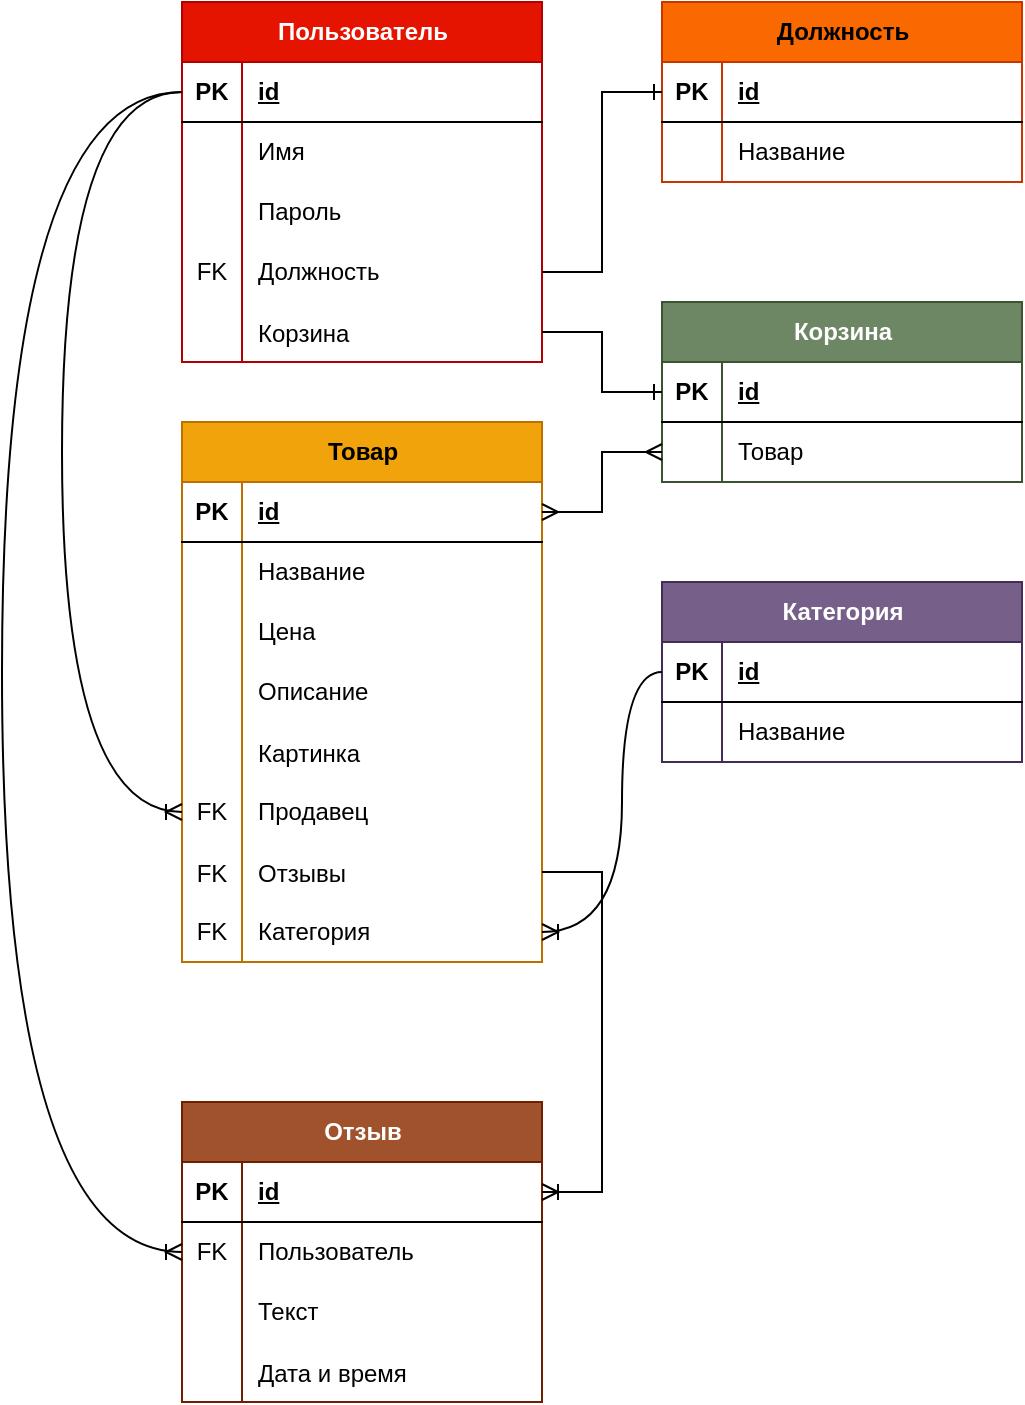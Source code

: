 <mxfile version="24.0.6" type="github" pages="2">
  <diagram name="Страница — 1" id="0Ec1-RhtK1PouYUEVvEI">
    <mxGraphModel dx="1434" dy="793" grid="1" gridSize="10" guides="1" tooltips="1" connect="1" arrows="1" fold="1" page="1" pageScale="1" pageWidth="827" pageHeight="1169" math="0" shadow="0">
      <root>
        <mxCell id="0" />
        <mxCell id="1" parent="0" />
        <mxCell id="UDX4mG8PKWBa9OGEMW1d-1" value="Пользователь" style="shape=table;startSize=30;container=1;collapsible=1;childLayout=tableLayout;fixedRows=1;rowLines=0;fontStyle=1;align=center;resizeLast=1;html=1;fillColor=#e51400;fontColor=#ffffff;strokeColor=#B20000;" vertex="1" parent="1">
          <mxGeometry x="120" y="110" width="180" height="180" as="geometry" />
        </mxCell>
        <mxCell id="UDX4mG8PKWBa9OGEMW1d-2" value="" style="shape=tableRow;horizontal=0;startSize=0;swimlaneHead=0;swimlaneBody=0;fillColor=none;collapsible=0;dropTarget=0;points=[[0,0.5],[1,0.5]];portConstraint=eastwest;top=0;left=0;right=0;bottom=1;" vertex="1" parent="UDX4mG8PKWBa9OGEMW1d-1">
          <mxGeometry y="30" width="180" height="30" as="geometry" />
        </mxCell>
        <mxCell id="UDX4mG8PKWBa9OGEMW1d-3" value="PK" style="shape=partialRectangle;connectable=0;fillColor=none;top=0;left=0;bottom=0;right=0;fontStyle=1;overflow=hidden;whiteSpace=wrap;html=1;" vertex="1" parent="UDX4mG8PKWBa9OGEMW1d-2">
          <mxGeometry width="30" height="30" as="geometry">
            <mxRectangle width="30" height="30" as="alternateBounds" />
          </mxGeometry>
        </mxCell>
        <mxCell id="UDX4mG8PKWBa9OGEMW1d-4" value="id" style="shape=partialRectangle;connectable=0;fillColor=none;top=0;left=0;bottom=0;right=0;align=left;spacingLeft=6;fontStyle=5;overflow=hidden;whiteSpace=wrap;html=1;" vertex="1" parent="UDX4mG8PKWBa9OGEMW1d-2">
          <mxGeometry x="30" width="150" height="30" as="geometry">
            <mxRectangle width="150" height="30" as="alternateBounds" />
          </mxGeometry>
        </mxCell>
        <mxCell id="UDX4mG8PKWBa9OGEMW1d-8" value="" style="shape=tableRow;horizontal=0;startSize=0;swimlaneHead=0;swimlaneBody=0;fillColor=none;collapsible=0;dropTarget=0;points=[[0,0.5],[1,0.5]];portConstraint=eastwest;top=0;left=0;right=0;bottom=0;" vertex="1" parent="UDX4mG8PKWBa9OGEMW1d-1">
          <mxGeometry y="60" width="180" height="30" as="geometry" />
        </mxCell>
        <mxCell id="UDX4mG8PKWBa9OGEMW1d-9" value="" style="shape=partialRectangle;connectable=0;fillColor=none;top=0;left=0;bottom=0;right=0;editable=1;overflow=hidden;whiteSpace=wrap;html=1;" vertex="1" parent="UDX4mG8PKWBa9OGEMW1d-8">
          <mxGeometry width="30" height="30" as="geometry">
            <mxRectangle width="30" height="30" as="alternateBounds" />
          </mxGeometry>
        </mxCell>
        <mxCell id="UDX4mG8PKWBa9OGEMW1d-10" value="Имя" style="shape=partialRectangle;connectable=0;fillColor=none;top=0;left=0;bottom=0;right=0;align=left;spacingLeft=6;overflow=hidden;whiteSpace=wrap;html=1;" vertex="1" parent="UDX4mG8PKWBa9OGEMW1d-8">
          <mxGeometry x="30" width="150" height="30" as="geometry">
            <mxRectangle width="150" height="30" as="alternateBounds" />
          </mxGeometry>
        </mxCell>
        <mxCell id="UDX4mG8PKWBa9OGEMW1d-11" value="" style="shape=tableRow;horizontal=0;startSize=0;swimlaneHead=0;swimlaneBody=0;fillColor=none;collapsible=0;dropTarget=0;points=[[0,0.5],[1,0.5]];portConstraint=eastwest;top=0;left=0;right=0;bottom=0;" vertex="1" parent="UDX4mG8PKWBa9OGEMW1d-1">
          <mxGeometry y="90" width="180" height="30" as="geometry" />
        </mxCell>
        <mxCell id="UDX4mG8PKWBa9OGEMW1d-12" value="" style="shape=partialRectangle;connectable=0;fillColor=none;top=0;left=0;bottom=0;right=0;editable=1;overflow=hidden;whiteSpace=wrap;html=1;" vertex="1" parent="UDX4mG8PKWBa9OGEMW1d-11">
          <mxGeometry width="30" height="30" as="geometry">
            <mxRectangle width="30" height="30" as="alternateBounds" />
          </mxGeometry>
        </mxCell>
        <mxCell id="UDX4mG8PKWBa9OGEMW1d-13" value="Пароль" style="shape=partialRectangle;connectable=0;fillColor=none;top=0;left=0;bottom=0;right=0;align=left;spacingLeft=6;overflow=hidden;whiteSpace=wrap;html=1;" vertex="1" parent="UDX4mG8PKWBa9OGEMW1d-11">
          <mxGeometry x="30" width="150" height="30" as="geometry">
            <mxRectangle width="150" height="30" as="alternateBounds" />
          </mxGeometry>
        </mxCell>
        <mxCell id="UDX4mG8PKWBa9OGEMW1d-62" value="" style="shape=tableRow;horizontal=0;startSize=0;swimlaneHead=0;swimlaneBody=0;fillColor=none;collapsible=0;dropTarget=0;points=[[0,0.5],[1,0.5]];portConstraint=eastwest;top=0;left=0;right=0;bottom=0;" vertex="1" parent="UDX4mG8PKWBa9OGEMW1d-1">
          <mxGeometry y="120" width="180" height="30" as="geometry" />
        </mxCell>
        <mxCell id="UDX4mG8PKWBa9OGEMW1d-63" value="FK" style="shape=partialRectangle;connectable=0;fillColor=none;top=0;left=0;bottom=0;right=0;fontStyle=0;overflow=hidden;whiteSpace=wrap;html=1;" vertex="1" parent="UDX4mG8PKWBa9OGEMW1d-62">
          <mxGeometry width="30" height="30" as="geometry">
            <mxRectangle width="30" height="30" as="alternateBounds" />
          </mxGeometry>
        </mxCell>
        <mxCell id="UDX4mG8PKWBa9OGEMW1d-64" value="Должность" style="shape=partialRectangle;connectable=0;fillColor=none;top=0;left=0;bottom=0;right=0;align=left;spacingLeft=6;fontStyle=0;overflow=hidden;whiteSpace=wrap;html=1;" vertex="1" parent="UDX4mG8PKWBa9OGEMW1d-62">
          <mxGeometry x="30" width="150" height="30" as="geometry">
            <mxRectangle width="150" height="30" as="alternateBounds" />
          </mxGeometry>
        </mxCell>
        <mxCell id="UDX4mG8PKWBa9OGEMW1d-92" value="" style="shape=tableRow;horizontal=0;startSize=0;swimlaneHead=0;swimlaneBody=0;fillColor=none;collapsible=0;dropTarget=0;points=[[0,0.5],[1,0.5]];portConstraint=eastwest;top=0;left=0;right=0;bottom=0;" vertex="1" parent="UDX4mG8PKWBa9OGEMW1d-1">
          <mxGeometry y="150" width="180" height="30" as="geometry" />
        </mxCell>
        <mxCell id="UDX4mG8PKWBa9OGEMW1d-93" value="" style="shape=partialRectangle;connectable=0;fillColor=none;top=0;left=0;bottom=0;right=0;editable=1;overflow=hidden;" vertex="1" parent="UDX4mG8PKWBa9OGEMW1d-92">
          <mxGeometry width="30" height="30" as="geometry">
            <mxRectangle width="30" height="30" as="alternateBounds" />
          </mxGeometry>
        </mxCell>
        <mxCell id="UDX4mG8PKWBa9OGEMW1d-94" value="Корзина" style="shape=partialRectangle;connectable=0;fillColor=none;top=0;left=0;bottom=0;right=0;align=left;spacingLeft=6;overflow=hidden;" vertex="1" parent="UDX4mG8PKWBa9OGEMW1d-92">
          <mxGeometry x="30" width="150" height="30" as="geometry">
            <mxRectangle width="150" height="30" as="alternateBounds" />
          </mxGeometry>
        </mxCell>
        <mxCell id="UDX4mG8PKWBa9OGEMW1d-14" value="Должность" style="shape=table;startSize=30;container=1;collapsible=1;childLayout=tableLayout;fixedRows=1;rowLines=0;fontStyle=1;align=center;resizeLast=1;html=1;fillColor=#fa6800;strokeColor=#C73500;fontColor=#000000;" vertex="1" parent="1">
          <mxGeometry x="360" y="110" width="180" height="90" as="geometry" />
        </mxCell>
        <mxCell id="UDX4mG8PKWBa9OGEMW1d-15" value="" style="shape=tableRow;horizontal=0;startSize=0;swimlaneHead=0;swimlaneBody=0;fillColor=none;collapsible=0;dropTarget=0;points=[[0,0.5],[1,0.5]];portConstraint=eastwest;top=0;left=0;right=0;bottom=1;" vertex="1" parent="UDX4mG8PKWBa9OGEMW1d-14">
          <mxGeometry y="30" width="180" height="30" as="geometry" />
        </mxCell>
        <mxCell id="UDX4mG8PKWBa9OGEMW1d-16" value="PK" style="shape=partialRectangle;connectable=0;fillColor=none;top=0;left=0;bottom=0;right=0;fontStyle=1;overflow=hidden;whiteSpace=wrap;html=1;" vertex="1" parent="UDX4mG8PKWBa9OGEMW1d-15">
          <mxGeometry width="30" height="30" as="geometry">
            <mxRectangle width="30" height="30" as="alternateBounds" />
          </mxGeometry>
        </mxCell>
        <mxCell id="UDX4mG8PKWBa9OGEMW1d-17" value="id" style="shape=partialRectangle;connectable=0;fillColor=none;top=0;left=0;bottom=0;right=0;align=left;spacingLeft=6;fontStyle=5;overflow=hidden;whiteSpace=wrap;html=1;" vertex="1" parent="UDX4mG8PKWBa9OGEMW1d-15">
          <mxGeometry x="30" width="150" height="30" as="geometry">
            <mxRectangle width="150" height="30" as="alternateBounds" />
          </mxGeometry>
        </mxCell>
        <mxCell id="UDX4mG8PKWBa9OGEMW1d-18" value="" style="shape=tableRow;horizontal=0;startSize=0;swimlaneHead=0;swimlaneBody=0;fillColor=none;collapsible=0;dropTarget=0;points=[[0,0.5],[1,0.5]];portConstraint=eastwest;top=0;left=0;right=0;bottom=0;" vertex="1" parent="UDX4mG8PKWBa9OGEMW1d-14">
          <mxGeometry y="60" width="180" height="30" as="geometry" />
        </mxCell>
        <mxCell id="UDX4mG8PKWBa9OGEMW1d-19" value="" style="shape=partialRectangle;connectable=0;fillColor=none;top=0;left=0;bottom=0;right=0;editable=1;overflow=hidden;whiteSpace=wrap;html=1;" vertex="1" parent="UDX4mG8PKWBa9OGEMW1d-18">
          <mxGeometry width="30" height="30" as="geometry">
            <mxRectangle width="30" height="30" as="alternateBounds" />
          </mxGeometry>
        </mxCell>
        <mxCell id="UDX4mG8PKWBa9OGEMW1d-20" value="Название" style="shape=partialRectangle;connectable=0;fillColor=none;top=0;left=0;bottom=0;right=0;align=left;spacingLeft=6;overflow=hidden;whiteSpace=wrap;html=1;" vertex="1" parent="UDX4mG8PKWBa9OGEMW1d-18">
          <mxGeometry x="30" width="150" height="30" as="geometry">
            <mxRectangle width="150" height="30" as="alternateBounds" />
          </mxGeometry>
        </mxCell>
        <mxCell id="UDX4mG8PKWBa9OGEMW1d-66" value="Корзина" style="shape=table;startSize=30;container=1;collapsible=1;childLayout=tableLayout;fixedRows=1;rowLines=0;fontStyle=1;align=center;resizeLast=1;html=1;fillColor=#6d8764;fontColor=#ffffff;strokeColor=#3A5431;" vertex="1" parent="1">
          <mxGeometry x="360" y="260" width="180" height="90" as="geometry" />
        </mxCell>
        <mxCell id="UDX4mG8PKWBa9OGEMW1d-67" value="" style="shape=tableRow;horizontal=0;startSize=0;swimlaneHead=0;swimlaneBody=0;fillColor=none;collapsible=0;dropTarget=0;points=[[0,0.5],[1,0.5]];portConstraint=eastwest;top=0;left=0;right=0;bottom=1;" vertex="1" parent="UDX4mG8PKWBa9OGEMW1d-66">
          <mxGeometry y="30" width="180" height="30" as="geometry" />
        </mxCell>
        <mxCell id="UDX4mG8PKWBa9OGEMW1d-68" value="PK" style="shape=partialRectangle;connectable=0;fillColor=none;top=0;left=0;bottom=0;right=0;fontStyle=1;overflow=hidden;whiteSpace=wrap;html=1;" vertex="1" parent="UDX4mG8PKWBa9OGEMW1d-67">
          <mxGeometry width="30" height="30" as="geometry">
            <mxRectangle width="30" height="30" as="alternateBounds" />
          </mxGeometry>
        </mxCell>
        <mxCell id="UDX4mG8PKWBa9OGEMW1d-69" value="id" style="shape=partialRectangle;connectable=0;fillColor=none;top=0;left=0;bottom=0;right=0;align=left;spacingLeft=6;fontStyle=5;overflow=hidden;whiteSpace=wrap;html=1;" vertex="1" parent="UDX4mG8PKWBa9OGEMW1d-67">
          <mxGeometry x="30" width="150" height="30" as="geometry">
            <mxRectangle width="150" height="30" as="alternateBounds" />
          </mxGeometry>
        </mxCell>
        <mxCell id="UDX4mG8PKWBa9OGEMW1d-70" value="" style="shape=tableRow;horizontal=0;startSize=0;swimlaneHead=0;swimlaneBody=0;fillColor=none;collapsible=0;dropTarget=0;points=[[0,0.5],[1,0.5]];portConstraint=eastwest;top=0;left=0;right=0;bottom=0;" vertex="1" parent="UDX4mG8PKWBa9OGEMW1d-66">
          <mxGeometry y="60" width="180" height="30" as="geometry" />
        </mxCell>
        <mxCell id="UDX4mG8PKWBa9OGEMW1d-71" value="" style="shape=partialRectangle;connectable=0;fillColor=none;top=0;left=0;bottom=0;right=0;editable=1;overflow=hidden;whiteSpace=wrap;html=1;" vertex="1" parent="UDX4mG8PKWBa9OGEMW1d-70">
          <mxGeometry width="30" height="30" as="geometry">
            <mxRectangle width="30" height="30" as="alternateBounds" />
          </mxGeometry>
        </mxCell>
        <mxCell id="UDX4mG8PKWBa9OGEMW1d-72" value="Товар" style="shape=partialRectangle;connectable=0;fillColor=none;top=0;left=0;bottom=0;right=0;align=left;spacingLeft=6;overflow=hidden;whiteSpace=wrap;html=1;" vertex="1" parent="UDX4mG8PKWBa9OGEMW1d-70">
          <mxGeometry x="30" width="150" height="30" as="geometry">
            <mxRectangle width="150" height="30" as="alternateBounds" />
          </mxGeometry>
        </mxCell>
        <mxCell id="UDX4mG8PKWBa9OGEMW1d-79" value="Товар" style="shape=table;startSize=30;container=1;collapsible=1;childLayout=tableLayout;fixedRows=1;rowLines=0;fontStyle=1;align=center;resizeLast=1;html=1;fillColor=#f0a30a;fontColor=#000000;strokeColor=#BD7000;" vertex="1" parent="1">
          <mxGeometry x="120" y="320" width="180" height="270" as="geometry" />
        </mxCell>
        <mxCell id="UDX4mG8PKWBa9OGEMW1d-80" value="" style="shape=tableRow;horizontal=0;startSize=0;swimlaneHead=0;swimlaneBody=0;fillColor=none;collapsible=0;dropTarget=0;points=[[0,0.5],[1,0.5]];portConstraint=eastwest;top=0;left=0;right=0;bottom=1;" vertex="1" parent="UDX4mG8PKWBa9OGEMW1d-79">
          <mxGeometry y="30" width="180" height="30" as="geometry" />
        </mxCell>
        <mxCell id="UDX4mG8PKWBa9OGEMW1d-81" value="PK" style="shape=partialRectangle;connectable=0;fillColor=none;top=0;left=0;bottom=0;right=0;fontStyle=1;overflow=hidden;whiteSpace=wrap;html=1;" vertex="1" parent="UDX4mG8PKWBa9OGEMW1d-80">
          <mxGeometry width="30" height="30" as="geometry">
            <mxRectangle width="30" height="30" as="alternateBounds" />
          </mxGeometry>
        </mxCell>
        <mxCell id="UDX4mG8PKWBa9OGEMW1d-82" value="id" style="shape=partialRectangle;connectable=0;fillColor=none;top=0;left=0;bottom=0;right=0;align=left;spacingLeft=6;fontStyle=5;overflow=hidden;whiteSpace=wrap;html=1;" vertex="1" parent="UDX4mG8PKWBa9OGEMW1d-80">
          <mxGeometry x="30" width="150" height="30" as="geometry">
            <mxRectangle width="150" height="30" as="alternateBounds" />
          </mxGeometry>
        </mxCell>
        <mxCell id="UDX4mG8PKWBa9OGEMW1d-83" value="" style="shape=tableRow;horizontal=0;startSize=0;swimlaneHead=0;swimlaneBody=0;fillColor=none;collapsible=0;dropTarget=0;points=[[0,0.5],[1,0.5]];portConstraint=eastwest;top=0;left=0;right=0;bottom=0;" vertex="1" parent="UDX4mG8PKWBa9OGEMW1d-79">
          <mxGeometry y="60" width="180" height="30" as="geometry" />
        </mxCell>
        <mxCell id="UDX4mG8PKWBa9OGEMW1d-84" value="" style="shape=partialRectangle;connectable=0;fillColor=none;top=0;left=0;bottom=0;right=0;editable=1;overflow=hidden;whiteSpace=wrap;html=1;" vertex="1" parent="UDX4mG8PKWBa9OGEMW1d-83">
          <mxGeometry width="30" height="30" as="geometry">
            <mxRectangle width="30" height="30" as="alternateBounds" />
          </mxGeometry>
        </mxCell>
        <mxCell id="UDX4mG8PKWBa9OGEMW1d-85" value="Название" style="shape=partialRectangle;connectable=0;fillColor=none;top=0;left=0;bottom=0;right=0;align=left;spacingLeft=6;overflow=hidden;whiteSpace=wrap;html=1;" vertex="1" parent="UDX4mG8PKWBa9OGEMW1d-83">
          <mxGeometry x="30" width="150" height="30" as="geometry">
            <mxRectangle width="150" height="30" as="alternateBounds" />
          </mxGeometry>
        </mxCell>
        <mxCell id="UDX4mG8PKWBa9OGEMW1d-86" value="" style="shape=tableRow;horizontal=0;startSize=0;swimlaneHead=0;swimlaneBody=0;fillColor=none;collapsible=0;dropTarget=0;points=[[0,0.5],[1,0.5]];portConstraint=eastwest;top=0;left=0;right=0;bottom=0;" vertex="1" parent="UDX4mG8PKWBa9OGEMW1d-79">
          <mxGeometry y="90" width="180" height="30" as="geometry" />
        </mxCell>
        <mxCell id="UDX4mG8PKWBa9OGEMW1d-87" value="" style="shape=partialRectangle;connectable=0;fillColor=none;top=0;left=0;bottom=0;right=0;editable=1;overflow=hidden;whiteSpace=wrap;html=1;" vertex="1" parent="UDX4mG8PKWBa9OGEMW1d-86">
          <mxGeometry width="30" height="30" as="geometry">
            <mxRectangle width="30" height="30" as="alternateBounds" />
          </mxGeometry>
        </mxCell>
        <mxCell id="UDX4mG8PKWBa9OGEMW1d-88" value="Цена" style="shape=partialRectangle;connectable=0;fillColor=none;top=0;left=0;bottom=0;right=0;align=left;spacingLeft=6;overflow=hidden;whiteSpace=wrap;html=1;" vertex="1" parent="UDX4mG8PKWBa9OGEMW1d-86">
          <mxGeometry x="30" width="150" height="30" as="geometry">
            <mxRectangle width="150" height="30" as="alternateBounds" />
          </mxGeometry>
        </mxCell>
        <mxCell id="UDX4mG8PKWBa9OGEMW1d-89" value="" style="shape=tableRow;horizontal=0;startSize=0;swimlaneHead=0;swimlaneBody=0;fillColor=none;collapsible=0;dropTarget=0;points=[[0,0.5],[1,0.5]];portConstraint=eastwest;top=0;left=0;right=0;bottom=0;" vertex="1" parent="UDX4mG8PKWBa9OGEMW1d-79">
          <mxGeometry y="120" width="180" height="30" as="geometry" />
        </mxCell>
        <mxCell id="UDX4mG8PKWBa9OGEMW1d-90" value="" style="shape=partialRectangle;connectable=0;fillColor=none;top=0;left=0;bottom=0;right=0;editable=1;overflow=hidden;whiteSpace=wrap;html=1;" vertex="1" parent="UDX4mG8PKWBa9OGEMW1d-89">
          <mxGeometry width="30" height="30" as="geometry">
            <mxRectangle width="30" height="30" as="alternateBounds" />
          </mxGeometry>
        </mxCell>
        <mxCell id="UDX4mG8PKWBa9OGEMW1d-91" value="Описание" style="shape=partialRectangle;connectable=0;fillColor=none;top=0;left=0;bottom=0;right=0;align=left;spacingLeft=6;overflow=hidden;whiteSpace=wrap;html=1;" vertex="1" parent="UDX4mG8PKWBa9OGEMW1d-89">
          <mxGeometry x="30" width="150" height="30" as="geometry">
            <mxRectangle width="150" height="30" as="alternateBounds" />
          </mxGeometry>
        </mxCell>
        <mxCell id="UDX4mG8PKWBa9OGEMW1d-128" value="" style="shape=tableRow;horizontal=0;startSize=0;swimlaneHead=0;swimlaneBody=0;fillColor=none;collapsible=0;dropTarget=0;points=[[0,0.5],[1,0.5]];portConstraint=eastwest;top=0;left=0;right=0;bottom=0;" vertex="1" parent="UDX4mG8PKWBa9OGEMW1d-79">
          <mxGeometry y="150" width="180" height="30" as="geometry" />
        </mxCell>
        <mxCell id="UDX4mG8PKWBa9OGEMW1d-129" value="" style="shape=partialRectangle;connectable=0;fillColor=none;top=0;left=0;bottom=0;right=0;editable=1;overflow=hidden;" vertex="1" parent="UDX4mG8PKWBa9OGEMW1d-128">
          <mxGeometry width="30" height="30" as="geometry">
            <mxRectangle width="30" height="30" as="alternateBounds" />
          </mxGeometry>
        </mxCell>
        <mxCell id="UDX4mG8PKWBa9OGEMW1d-130" value="Картинка" style="shape=partialRectangle;connectable=0;fillColor=none;top=0;left=0;bottom=0;right=0;align=left;spacingLeft=6;overflow=hidden;" vertex="1" parent="UDX4mG8PKWBa9OGEMW1d-128">
          <mxGeometry x="30" width="150" height="30" as="geometry">
            <mxRectangle width="150" height="30" as="alternateBounds" />
          </mxGeometry>
        </mxCell>
        <mxCell id="UDX4mG8PKWBa9OGEMW1d-97" value="" style="shape=tableRow;horizontal=0;startSize=0;swimlaneHead=0;swimlaneBody=0;fillColor=none;collapsible=0;dropTarget=0;points=[[0,0.5],[1,0.5]];portConstraint=eastwest;top=0;left=0;right=0;bottom=0;" vertex="1" parent="UDX4mG8PKWBa9OGEMW1d-79">
          <mxGeometry y="180" width="180" height="30" as="geometry" />
        </mxCell>
        <mxCell id="UDX4mG8PKWBa9OGEMW1d-98" value="FK" style="shape=partialRectangle;connectable=0;fillColor=none;top=0;left=0;bottom=0;right=0;fontStyle=0;overflow=hidden;whiteSpace=wrap;html=1;" vertex="1" parent="UDX4mG8PKWBa9OGEMW1d-97">
          <mxGeometry width="30" height="30" as="geometry">
            <mxRectangle width="30" height="30" as="alternateBounds" />
          </mxGeometry>
        </mxCell>
        <mxCell id="UDX4mG8PKWBa9OGEMW1d-99" value="Продавец" style="shape=partialRectangle;connectable=0;fillColor=none;top=0;left=0;bottom=0;right=0;align=left;spacingLeft=6;fontStyle=0;overflow=hidden;whiteSpace=wrap;html=1;" vertex="1" parent="UDX4mG8PKWBa9OGEMW1d-97">
          <mxGeometry x="30" width="150" height="30" as="geometry">
            <mxRectangle width="150" height="30" as="alternateBounds" />
          </mxGeometry>
        </mxCell>
        <mxCell id="UDX4mG8PKWBa9OGEMW1d-120" value="" style="shape=tableRow;horizontal=0;startSize=0;swimlaneHead=0;swimlaneBody=0;fillColor=none;collapsible=0;dropTarget=0;points=[[0,0.5],[1,0.5]];portConstraint=eastwest;top=0;left=0;right=0;bottom=0;" vertex="1" parent="UDX4mG8PKWBa9OGEMW1d-79">
          <mxGeometry y="210" width="180" height="30" as="geometry" />
        </mxCell>
        <mxCell id="UDX4mG8PKWBa9OGEMW1d-121" value="FK" style="shape=partialRectangle;connectable=0;fillColor=none;top=0;left=0;bottom=0;right=0;editable=1;overflow=hidden;" vertex="1" parent="UDX4mG8PKWBa9OGEMW1d-120">
          <mxGeometry width="30" height="30" as="geometry">
            <mxRectangle width="30" height="30" as="alternateBounds" />
          </mxGeometry>
        </mxCell>
        <mxCell id="UDX4mG8PKWBa9OGEMW1d-122" value="Отзывы" style="shape=partialRectangle;connectable=0;fillColor=none;top=0;left=0;bottom=0;right=0;align=left;spacingLeft=6;overflow=hidden;" vertex="1" parent="UDX4mG8PKWBa9OGEMW1d-120">
          <mxGeometry x="30" width="150" height="30" as="geometry">
            <mxRectangle width="150" height="30" as="alternateBounds" />
          </mxGeometry>
        </mxCell>
        <mxCell id="UDX4mG8PKWBa9OGEMW1d-131" value="" style="shape=tableRow;horizontal=0;startSize=0;swimlaneHead=0;swimlaneBody=0;fillColor=none;collapsible=0;dropTarget=0;points=[[0,0.5],[1,0.5]];portConstraint=eastwest;top=0;left=0;right=0;bottom=0;" vertex="1" parent="UDX4mG8PKWBa9OGEMW1d-79">
          <mxGeometry y="240" width="180" height="30" as="geometry" />
        </mxCell>
        <mxCell id="UDX4mG8PKWBa9OGEMW1d-132" value="FK" style="shape=partialRectangle;connectable=0;fillColor=none;top=0;left=0;bottom=0;right=0;fontStyle=0;overflow=hidden;whiteSpace=wrap;html=1;" vertex="1" parent="UDX4mG8PKWBa9OGEMW1d-131">
          <mxGeometry width="30" height="30" as="geometry">
            <mxRectangle width="30" height="30" as="alternateBounds" />
          </mxGeometry>
        </mxCell>
        <mxCell id="UDX4mG8PKWBa9OGEMW1d-133" value="Категория" style="shape=partialRectangle;connectable=0;fillColor=none;top=0;left=0;bottom=0;right=0;align=left;spacingLeft=6;fontStyle=0;overflow=hidden;whiteSpace=wrap;html=1;" vertex="1" parent="UDX4mG8PKWBa9OGEMW1d-131">
          <mxGeometry x="30" width="150" height="30" as="geometry">
            <mxRectangle width="150" height="30" as="alternateBounds" />
          </mxGeometry>
        </mxCell>
        <mxCell id="UDX4mG8PKWBa9OGEMW1d-95" value="" style="edgeStyle=entityRelationEdgeStyle;fontSize=12;html=1;endArrow=ERone;endFill=1;rounded=0;exitX=1;exitY=0.5;exitDx=0;exitDy=0;entryX=0;entryY=0.5;entryDx=0;entryDy=0;" edge="1" parent="1" source="UDX4mG8PKWBa9OGEMW1d-92" target="UDX4mG8PKWBa9OGEMW1d-67">
          <mxGeometry width="100" height="100" relative="1" as="geometry">
            <mxPoint x="360" y="460" as="sourcePoint" />
            <mxPoint x="460" y="360" as="targetPoint" />
          </mxGeometry>
        </mxCell>
        <mxCell id="UDX4mG8PKWBa9OGEMW1d-96" value="" style="edgeStyle=entityRelationEdgeStyle;fontSize=12;html=1;endArrow=ERmany;startArrow=ERmany;rounded=0;exitX=1;exitY=0.5;exitDx=0;exitDy=0;entryX=0;entryY=0.5;entryDx=0;entryDy=0;" edge="1" parent="1" source="UDX4mG8PKWBa9OGEMW1d-80" target="UDX4mG8PKWBa9OGEMW1d-70">
          <mxGeometry width="100" height="100" relative="1" as="geometry">
            <mxPoint x="360" y="460" as="sourcePoint" />
            <mxPoint x="460" y="360" as="targetPoint" />
          </mxGeometry>
        </mxCell>
        <mxCell id="UDX4mG8PKWBa9OGEMW1d-101" value="" style="edgeStyle=orthogonalEdgeStyle;fontSize=12;html=1;endArrow=ERoneToMany;rounded=0;exitX=0;exitY=0.5;exitDx=0;exitDy=0;curved=1;entryX=0;entryY=0.5;entryDx=0;entryDy=0;" edge="1" parent="1" source="UDX4mG8PKWBa9OGEMW1d-2" target="UDX4mG8PKWBa9OGEMW1d-97">
          <mxGeometry width="100" height="100" relative="1" as="geometry">
            <mxPoint x="90" y="200" as="sourcePoint" />
            <mxPoint x="60" y="480" as="targetPoint" />
            <Array as="points">
              <mxPoint x="60" y="155" />
              <mxPoint x="60" y="515" />
            </Array>
          </mxGeometry>
        </mxCell>
        <mxCell id="UDX4mG8PKWBa9OGEMW1d-106" value="" style="edgeStyle=entityRelationEdgeStyle;fontSize=12;html=1;endArrow=ERone;endFill=1;rounded=0;exitX=1;exitY=0.5;exitDx=0;exitDy=0;entryX=0;entryY=0.5;entryDx=0;entryDy=0;" edge="1" parent="1" source="UDX4mG8PKWBa9OGEMW1d-62" target="UDX4mG8PKWBa9OGEMW1d-15">
          <mxGeometry width="100" height="100" relative="1" as="geometry">
            <mxPoint x="360" y="460" as="sourcePoint" />
            <mxPoint x="460" y="360" as="targetPoint" />
          </mxGeometry>
        </mxCell>
        <mxCell id="UDX4mG8PKWBa9OGEMW1d-107" value="Отзыв" style="shape=table;startSize=30;container=1;collapsible=1;childLayout=tableLayout;fixedRows=1;rowLines=0;fontStyle=1;align=center;resizeLast=1;html=1;fillColor=#a0522d;fontColor=#ffffff;strokeColor=#6D1F00;" vertex="1" parent="1">
          <mxGeometry x="120" y="660" width="180" height="150" as="geometry" />
        </mxCell>
        <mxCell id="UDX4mG8PKWBa9OGEMW1d-108" value="" style="shape=tableRow;horizontal=0;startSize=0;swimlaneHead=0;swimlaneBody=0;fillColor=none;collapsible=0;dropTarget=0;points=[[0,0.5],[1,0.5]];portConstraint=eastwest;top=0;left=0;right=0;bottom=1;" vertex="1" parent="UDX4mG8PKWBa9OGEMW1d-107">
          <mxGeometry y="30" width="180" height="30" as="geometry" />
        </mxCell>
        <mxCell id="UDX4mG8PKWBa9OGEMW1d-109" value="PK" style="shape=partialRectangle;connectable=0;fillColor=none;top=0;left=0;bottom=0;right=0;fontStyle=1;overflow=hidden;whiteSpace=wrap;html=1;" vertex="1" parent="UDX4mG8PKWBa9OGEMW1d-108">
          <mxGeometry width="30" height="30" as="geometry">
            <mxRectangle width="30" height="30" as="alternateBounds" />
          </mxGeometry>
        </mxCell>
        <mxCell id="UDX4mG8PKWBa9OGEMW1d-110" value="id" style="shape=partialRectangle;connectable=0;fillColor=none;top=0;left=0;bottom=0;right=0;align=left;spacingLeft=6;fontStyle=5;overflow=hidden;whiteSpace=wrap;html=1;" vertex="1" parent="UDX4mG8PKWBa9OGEMW1d-108">
          <mxGeometry x="30" width="150" height="30" as="geometry">
            <mxRectangle width="150" height="30" as="alternateBounds" />
          </mxGeometry>
        </mxCell>
        <mxCell id="UDX4mG8PKWBa9OGEMW1d-111" value="" style="shape=tableRow;horizontal=0;startSize=0;swimlaneHead=0;swimlaneBody=0;fillColor=none;collapsible=0;dropTarget=0;points=[[0,0.5],[1,0.5]];portConstraint=eastwest;top=0;left=0;right=0;bottom=0;" vertex="1" parent="UDX4mG8PKWBa9OGEMW1d-107">
          <mxGeometry y="60" width="180" height="30" as="geometry" />
        </mxCell>
        <mxCell id="UDX4mG8PKWBa9OGEMW1d-112" value="FK" style="shape=partialRectangle;connectable=0;fillColor=none;top=0;left=0;bottom=0;right=0;editable=1;overflow=hidden;whiteSpace=wrap;html=1;" vertex="1" parent="UDX4mG8PKWBa9OGEMW1d-111">
          <mxGeometry width="30" height="30" as="geometry">
            <mxRectangle width="30" height="30" as="alternateBounds" />
          </mxGeometry>
        </mxCell>
        <mxCell id="UDX4mG8PKWBa9OGEMW1d-113" value="Пользователь" style="shape=partialRectangle;connectable=0;fillColor=none;top=0;left=0;bottom=0;right=0;align=left;spacingLeft=6;overflow=hidden;whiteSpace=wrap;html=1;" vertex="1" parent="UDX4mG8PKWBa9OGEMW1d-111">
          <mxGeometry x="30" width="150" height="30" as="geometry">
            <mxRectangle width="150" height="30" as="alternateBounds" />
          </mxGeometry>
        </mxCell>
        <mxCell id="UDX4mG8PKWBa9OGEMW1d-117" value="" style="shape=tableRow;horizontal=0;startSize=0;swimlaneHead=0;swimlaneBody=0;fillColor=none;collapsible=0;dropTarget=0;points=[[0,0.5],[1,0.5]];portConstraint=eastwest;top=0;left=0;right=0;bottom=0;" vertex="1" parent="UDX4mG8PKWBa9OGEMW1d-107">
          <mxGeometry y="90" width="180" height="30" as="geometry" />
        </mxCell>
        <mxCell id="UDX4mG8PKWBa9OGEMW1d-118" value="" style="shape=partialRectangle;connectable=0;fillColor=none;top=0;left=0;bottom=0;right=0;editable=1;overflow=hidden;whiteSpace=wrap;html=1;" vertex="1" parent="UDX4mG8PKWBa9OGEMW1d-117">
          <mxGeometry width="30" height="30" as="geometry">
            <mxRectangle width="30" height="30" as="alternateBounds" />
          </mxGeometry>
        </mxCell>
        <mxCell id="UDX4mG8PKWBa9OGEMW1d-119" value="Текст" style="shape=partialRectangle;connectable=0;fillColor=none;top=0;left=0;bottom=0;right=0;align=left;spacingLeft=6;overflow=hidden;whiteSpace=wrap;html=1;" vertex="1" parent="UDX4mG8PKWBa9OGEMW1d-117">
          <mxGeometry x="30" width="150" height="30" as="geometry">
            <mxRectangle width="150" height="30" as="alternateBounds" />
          </mxGeometry>
        </mxCell>
        <mxCell id="UDX4mG8PKWBa9OGEMW1d-123" value="" style="shape=tableRow;horizontal=0;startSize=0;swimlaneHead=0;swimlaneBody=0;fillColor=none;collapsible=0;dropTarget=0;points=[[0,0.5],[1,0.5]];portConstraint=eastwest;top=0;left=0;right=0;bottom=0;" vertex="1" parent="UDX4mG8PKWBa9OGEMW1d-107">
          <mxGeometry y="120" width="180" height="30" as="geometry" />
        </mxCell>
        <mxCell id="UDX4mG8PKWBa9OGEMW1d-124" value="" style="shape=partialRectangle;connectable=0;fillColor=none;top=0;left=0;bottom=0;right=0;editable=1;overflow=hidden;" vertex="1" parent="UDX4mG8PKWBa9OGEMW1d-123">
          <mxGeometry width="30" height="30" as="geometry">
            <mxRectangle width="30" height="30" as="alternateBounds" />
          </mxGeometry>
        </mxCell>
        <mxCell id="UDX4mG8PKWBa9OGEMW1d-125" value="Дата и время" style="shape=partialRectangle;connectable=0;fillColor=none;top=0;left=0;bottom=0;right=0;align=left;spacingLeft=6;overflow=hidden;" vertex="1" parent="UDX4mG8PKWBa9OGEMW1d-123">
          <mxGeometry x="30" width="150" height="30" as="geometry">
            <mxRectangle width="150" height="30" as="alternateBounds" />
          </mxGeometry>
        </mxCell>
        <mxCell id="UDX4mG8PKWBa9OGEMW1d-126" value="" style="edgeStyle=orthogonalEdgeStyle;fontSize=12;html=1;endArrow=ERoneToMany;rounded=0;exitX=0;exitY=0.5;exitDx=0;exitDy=0;curved=1;entryX=0;entryY=0.5;entryDx=0;entryDy=0;" edge="1" parent="1" source="UDX4mG8PKWBa9OGEMW1d-2" target="UDX4mG8PKWBa9OGEMW1d-111">
          <mxGeometry width="100" height="100" relative="1" as="geometry">
            <mxPoint x="240" y="440" as="sourcePoint" />
            <mxPoint x="100" y="700" as="targetPoint" />
            <Array as="points">
              <mxPoint x="30" y="155" />
              <mxPoint x="30" y="735" />
            </Array>
          </mxGeometry>
        </mxCell>
        <mxCell id="UDX4mG8PKWBa9OGEMW1d-127" value="" style="edgeStyle=entityRelationEdgeStyle;fontSize=12;html=1;endArrow=ERoneToMany;rounded=0;exitX=1;exitY=0.5;exitDx=0;exitDy=0;entryX=1;entryY=0.5;entryDx=0;entryDy=0;" edge="1" parent="1" source="UDX4mG8PKWBa9OGEMW1d-120" target="UDX4mG8PKWBa9OGEMW1d-108">
          <mxGeometry width="100" height="100" relative="1" as="geometry">
            <mxPoint x="300" y="600" as="sourcePoint" />
            <mxPoint x="350" y="570" as="targetPoint" />
            <Array as="points">
              <mxPoint x="480" y="650" />
              <mxPoint x="330" y="630" />
              <mxPoint x="410" y="630" />
              <mxPoint x="330" y="630" />
              <mxPoint x="330" y="630" />
            </Array>
          </mxGeometry>
        </mxCell>
        <mxCell id="UDX4mG8PKWBa9OGEMW1d-134" value="Категория" style="shape=table;startSize=30;container=1;collapsible=1;childLayout=tableLayout;fixedRows=1;rowLines=0;fontStyle=1;align=center;resizeLast=1;html=1;fillColor=#76608a;fontColor=#ffffff;strokeColor=#432D57;" vertex="1" parent="1">
          <mxGeometry x="360" y="400" width="180" height="90" as="geometry" />
        </mxCell>
        <mxCell id="UDX4mG8PKWBa9OGEMW1d-135" value="" style="shape=tableRow;horizontal=0;startSize=0;swimlaneHead=0;swimlaneBody=0;fillColor=none;collapsible=0;dropTarget=0;points=[[0,0.5],[1,0.5]];portConstraint=eastwest;top=0;left=0;right=0;bottom=1;" vertex="1" parent="UDX4mG8PKWBa9OGEMW1d-134">
          <mxGeometry y="30" width="180" height="30" as="geometry" />
        </mxCell>
        <mxCell id="UDX4mG8PKWBa9OGEMW1d-136" value="PK" style="shape=partialRectangle;connectable=0;fillColor=none;top=0;left=0;bottom=0;right=0;fontStyle=1;overflow=hidden;whiteSpace=wrap;html=1;" vertex="1" parent="UDX4mG8PKWBa9OGEMW1d-135">
          <mxGeometry width="30" height="30" as="geometry">
            <mxRectangle width="30" height="30" as="alternateBounds" />
          </mxGeometry>
        </mxCell>
        <mxCell id="UDX4mG8PKWBa9OGEMW1d-137" value="id" style="shape=partialRectangle;connectable=0;fillColor=none;top=0;left=0;bottom=0;right=0;align=left;spacingLeft=6;fontStyle=5;overflow=hidden;whiteSpace=wrap;html=1;" vertex="1" parent="UDX4mG8PKWBa9OGEMW1d-135">
          <mxGeometry x="30" width="150" height="30" as="geometry">
            <mxRectangle width="150" height="30" as="alternateBounds" />
          </mxGeometry>
        </mxCell>
        <mxCell id="UDX4mG8PKWBa9OGEMW1d-138" value="" style="shape=tableRow;horizontal=0;startSize=0;swimlaneHead=0;swimlaneBody=0;fillColor=none;collapsible=0;dropTarget=0;points=[[0,0.5],[1,0.5]];portConstraint=eastwest;top=0;left=0;right=0;bottom=0;" vertex="1" parent="UDX4mG8PKWBa9OGEMW1d-134">
          <mxGeometry y="60" width="180" height="30" as="geometry" />
        </mxCell>
        <mxCell id="UDX4mG8PKWBa9OGEMW1d-139" value="" style="shape=partialRectangle;connectable=0;fillColor=none;top=0;left=0;bottom=0;right=0;editable=1;overflow=hidden;whiteSpace=wrap;html=1;" vertex="1" parent="UDX4mG8PKWBa9OGEMW1d-138">
          <mxGeometry width="30" height="30" as="geometry">
            <mxRectangle width="30" height="30" as="alternateBounds" />
          </mxGeometry>
        </mxCell>
        <mxCell id="UDX4mG8PKWBa9OGEMW1d-140" value="Название" style="shape=partialRectangle;connectable=0;fillColor=none;top=0;left=0;bottom=0;right=0;align=left;spacingLeft=6;overflow=hidden;whiteSpace=wrap;html=1;" vertex="1" parent="UDX4mG8PKWBa9OGEMW1d-138">
          <mxGeometry x="30" width="150" height="30" as="geometry">
            <mxRectangle width="150" height="30" as="alternateBounds" />
          </mxGeometry>
        </mxCell>
        <mxCell id="UDX4mG8PKWBa9OGEMW1d-148" value="" style="edgeStyle=orthogonalEdgeStyle;fontSize=12;html=1;endArrow=ERoneToMany;rounded=0;curved=1;exitX=0;exitY=0.5;exitDx=0;exitDy=0;entryX=1;entryY=0.5;entryDx=0;entryDy=0;" edge="1" parent="1" source="UDX4mG8PKWBa9OGEMW1d-135" target="UDX4mG8PKWBa9OGEMW1d-131">
          <mxGeometry width="100" height="100" relative="1" as="geometry">
            <mxPoint x="440" y="540" as="sourcePoint" />
            <mxPoint x="380" y="650" as="targetPoint" />
            <Array as="points">
              <mxPoint x="340" y="445" />
              <mxPoint x="340" y="575" />
            </Array>
          </mxGeometry>
        </mxCell>
      </root>
    </mxGraphModel>
  </diagram>
  <diagram id="PIKX5oFtROBA2_paKkTU" name="Страница — 2">
    <mxGraphModel dx="1434" dy="793" grid="1" gridSize="10" guides="1" tooltips="1" connect="1" arrows="1" fold="1" page="1" pageScale="1" pageWidth="827" pageHeight="1169" math="0" shadow="0">
      <root>
        <mxCell id="0" />
        <mxCell id="1" parent="0" />
        <mxCell id="XtMFw5l1hvfQFsaJruDG-1" value="Пользователь" style="whiteSpace=wrap;html=1;fillColor=#e51400;fontColor=#ffffff;strokeColor=#B20000;" vertex="1" parent="1">
          <mxGeometry x="350" y="380" width="120" height="60" as="geometry" />
        </mxCell>
        <mxCell id="Vsu1Pg2ovRXG_sEAOSPN-1" value="Имя" style="ellipse;whiteSpace=wrap;html=1;" vertex="1" parent="1">
          <mxGeometry x="430" y="290" width="50" height="30" as="geometry" />
        </mxCell>
        <mxCell id="wCpjfuqI9cKWdP4koa95-2" style="edgeStyle=orthogonalEdgeStyle;rounded=0;orthogonalLoop=1;jettySize=auto;html=1;exitX=0.5;exitY=1;exitDx=0;exitDy=0;entryX=0.875;entryY=0;entryDx=0;entryDy=0;entryPerimeter=0;" edge="1" parent="1" source="Vsu1Pg2ovRXG_sEAOSPN-1" target="XtMFw5l1hvfQFsaJruDG-1">
          <mxGeometry relative="1" as="geometry" />
        </mxCell>
        <mxCell id="wCpjfuqI9cKWdP4koa95-3" value="Пароль" style="ellipse;whiteSpace=wrap;html=1;" vertex="1" parent="1">
          <mxGeometry x="340" y="290" width="80" height="30" as="geometry" />
        </mxCell>
        <mxCell id="wCpjfuqI9cKWdP4koa95-4" style="edgeStyle=orthogonalEdgeStyle;rounded=0;orthogonalLoop=1;jettySize=auto;html=1;exitX=0.5;exitY=1;exitDx=0;exitDy=0;entryX=0.25;entryY=0;entryDx=0;entryDy=0;" edge="1" parent="1" source="wCpjfuqI9cKWdP4koa95-3" target="XtMFw5l1hvfQFsaJruDG-1">
          <mxGeometry relative="1" as="geometry">
            <mxPoint x="365" y="380" as="targetPoint" />
          </mxGeometry>
        </mxCell>
        <mxCell id="uy10dzttME5--NRBsk_w-1" value="Должность" style="rounded=0;whiteSpace=wrap;html=1;fillColor=#fa6800;fontColor=#000000;strokeColor=#C73500;" vertex="1" parent="1">
          <mxGeometry x="590" y="380" width="120" height="60" as="geometry" />
        </mxCell>
        <mxCell id="QyqsWU-QU7vOW0nL77pK-1" value="Название" style="ellipse;whiteSpace=wrap;html=1;" vertex="1" parent="1">
          <mxGeometry x="570" y="280" width="160" height="40" as="geometry" />
        </mxCell>
        <mxCell id="QyqsWU-QU7vOW0nL77pK-2" style="edgeStyle=orthogonalEdgeStyle;rounded=0;orthogonalLoop=1;jettySize=auto;html=1;exitX=0.5;exitY=1;exitDx=0;exitDy=0;entryX=0.25;entryY=0;entryDx=0;entryDy=0;" edge="1" parent="1" source="QyqsWU-QU7vOW0nL77pK-1">
          <mxGeometry relative="1" as="geometry">
            <mxPoint x="650" y="380" as="targetPoint" />
          </mxGeometry>
        </mxCell>
        <mxCell id="rFtgXdF1T7uo9oVo_md6-1" value="Товар" style="rounded=0;whiteSpace=wrap;html=1;fillColor=#f0a30a;fontColor=#000000;strokeColor=#BD7000;" vertex="1" parent="1">
          <mxGeometry x="90" y="380" width="120" height="60" as="geometry" />
        </mxCell>
      </root>
    </mxGraphModel>
  </diagram>
</mxfile>
